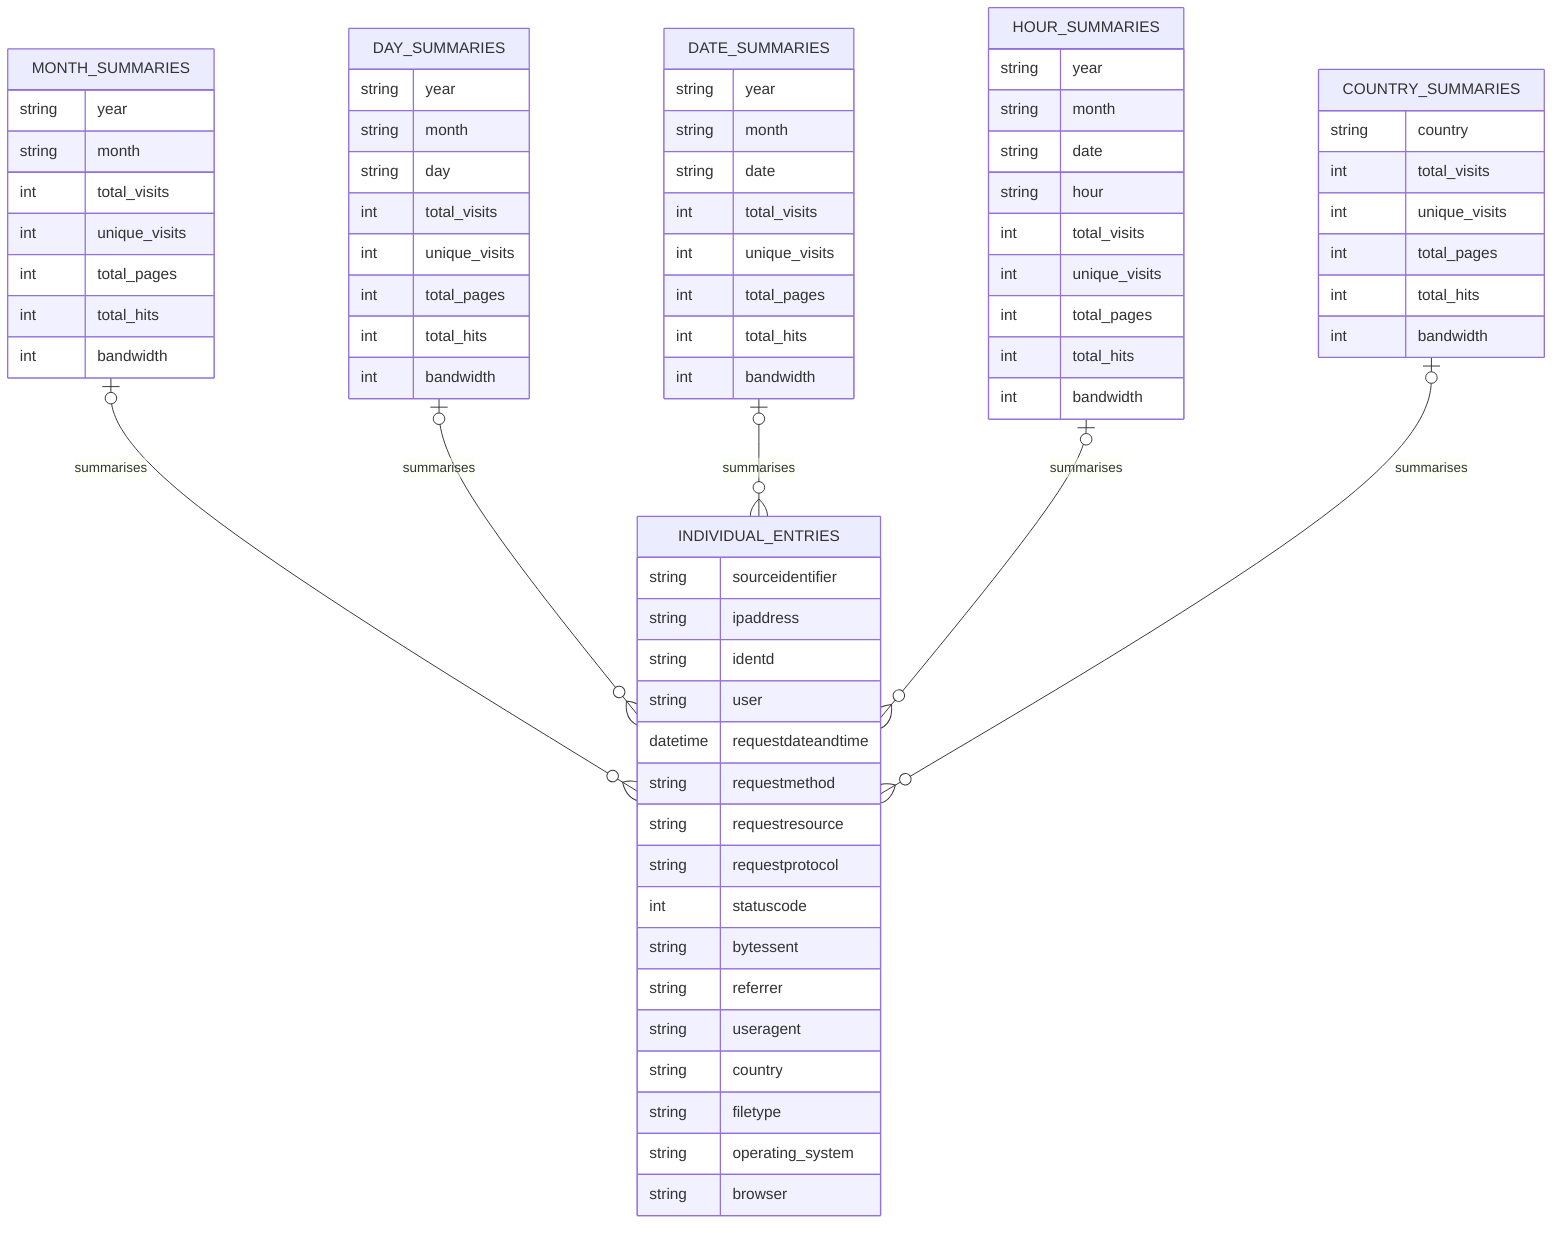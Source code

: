 erDiagram
    MONTH_SUMMARIES {
        string year
        string month
        int total_visits
        int unique_visits
        int total_pages
        int total_hits
        int bandwidth
    }
    DATE_SUMMARIES {
        string year
        string month
        string date
        int total_visits
        int unique_visits
        int total_pages
        int total_hits
        int bandwidth
    }
    DAY_SUMMARIES {
        string year
        string month
        string day
        int total_visits
        int unique_visits
        int total_pages
        int total_hits
        int bandwidth
    }
    HOUR_SUMMARIES {
        string year
        string month
        string date
        string hour
        int total_visits
        int unique_visits
        int total_pages
        int total_hits
        int bandwidth
    }
    COUNTRY_SUMMARIES {
        string country
        int total_visits
        int unique_visits
        int total_pages
        int total_hits
        int bandwidth
    }
    INDIVIDUAL_ENTRIES {
        string sourceidentifier
        string ipaddress
        string identd
        string user
        datetime requestdateandtime
        string requestmethod
        string requestresource
        string requestprotocol
        int statuscode
        string bytessent
        string referrer
        string useragent
        string country
        string filetype
        string operating_system
        string browser
    }
    MONTH_SUMMARIES |o--o{ INDIVIDUAL_ENTRIES : summarises
    DAY_SUMMARIES |o--o{ INDIVIDUAL_ENTRIES : summarises
    DATE_SUMMARIES |o--o{ INDIVIDUAL_ENTRIES : summarises
    HOUR_SUMMARIES |o--o{ INDIVIDUAL_ENTRIES : summarises
    COUNTRY_SUMMARIES |o--o{ INDIVIDUAL_ENTRIES : summarises

%% docker run -it -v ./:/data minlag/mermaid-cli -i erd.mmd
